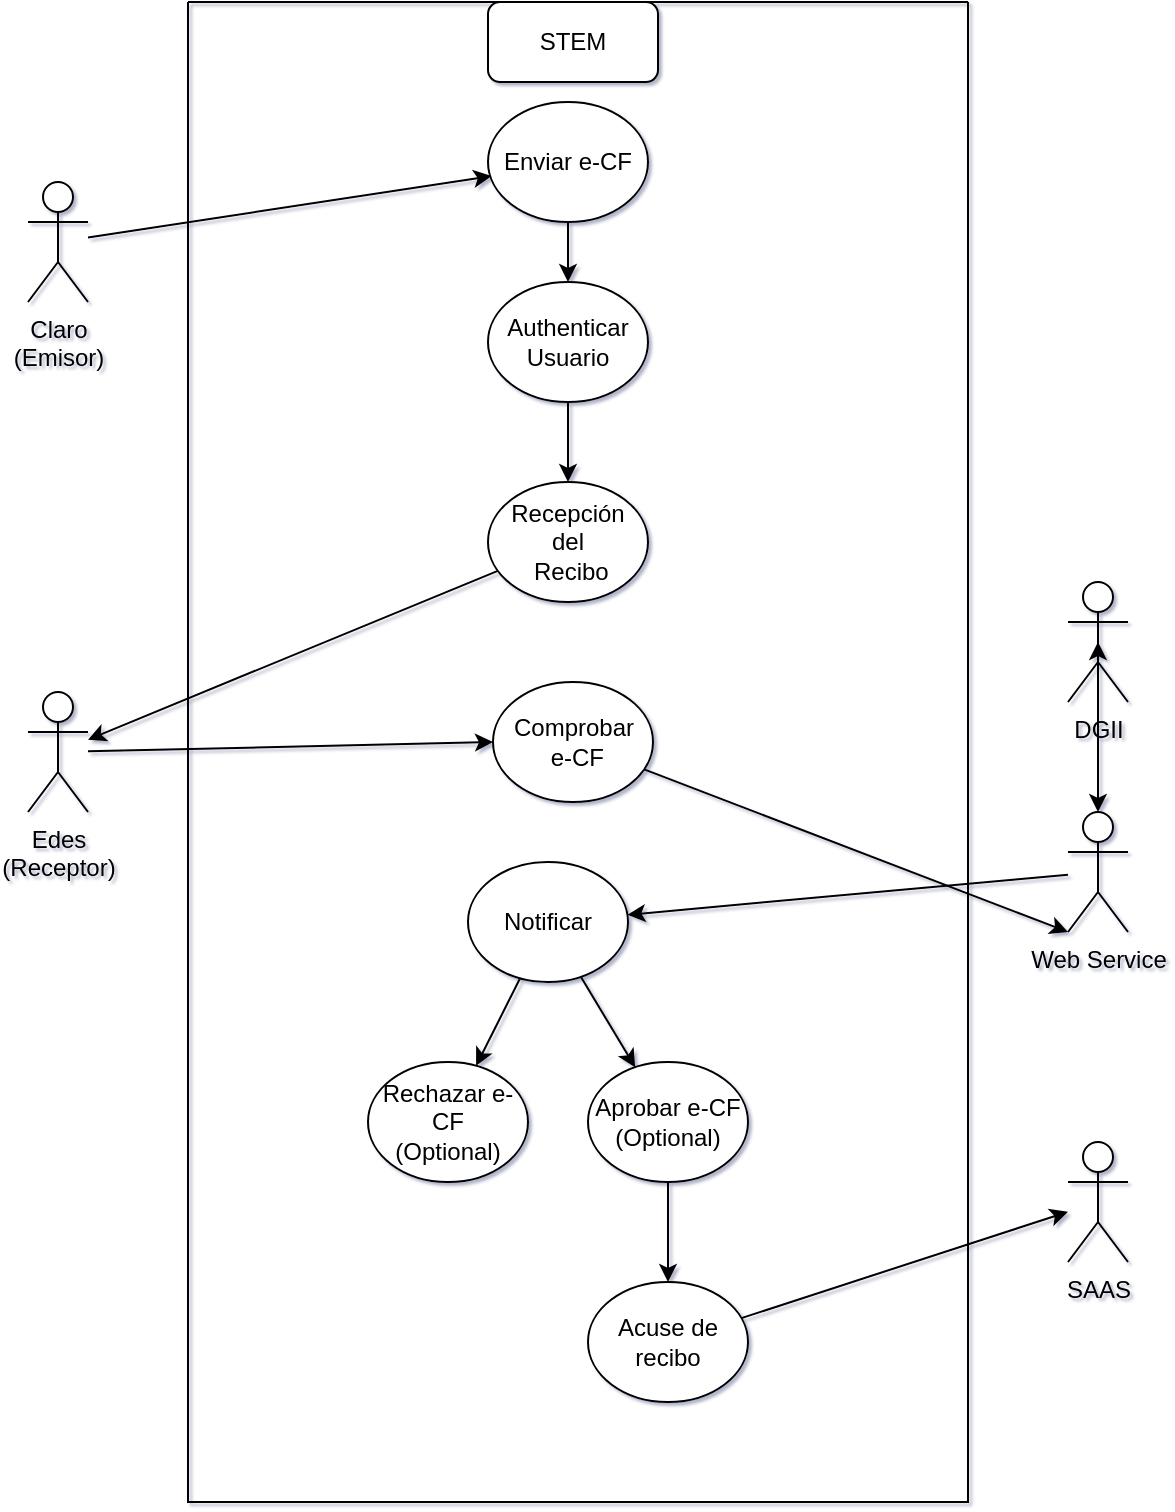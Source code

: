 <mxfile version="23.1.1" type="github">
  <diagram name="Page-1" id="IU6eEfdNdDW79UNWba-S">
    <mxGraphModel dx="1171" dy="699" grid="0" gridSize="10" guides="1" tooltips="1" connect="1" arrows="1" fold="1" page="1" pageScale="1" pageWidth="850" pageHeight="1100" background="none" math="0" shadow="1">
      <root>
        <mxCell id="0" />
        <mxCell id="1" parent="0" />
        <mxCell id="C390TdXr4XMtbFj3b1bT-2" value="Edes&lt;br&gt;(Receptor)" style="shape=umlActor;verticalLabelPosition=bottom;verticalAlign=top;html=1;outlineConnect=0;" vertex="1" parent="1">
          <mxGeometry x="120" y="345" width="30" height="60" as="geometry" />
        </mxCell>
        <mxCell id="C390TdXr4XMtbFj3b1bT-3" value="Claro&lt;br&gt;(Emisor)" style="shape=umlActor;verticalLabelPosition=bottom;verticalAlign=top;html=1;outlineConnect=0;" vertex="1" parent="1">
          <mxGeometry x="120" y="90" width="30" height="60" as="geometry" />
        </mxCell>
        <object label="Web Service&lt;br&gt;&lt;br&gt;" id="C390TdXr4XMtbFj3b1bT-15">
          <mxCell style="shape=umlActor;verticalLabelPosition=bottom;verticalAlign=top;html=1;outlineConnect=0;" vertex="1" parent="1">
            <mxGeometry x="640" y="405" width="30" height="60" as="geometry" />
          </mxCell>
        </object>
        <mxCell id="C390TdXr4XMtbFj3b1bT-22" value="" style="swimlane;startSize=0;" vertex="1" parent="1">
          <mxGeometry x="200" width="390" height="750" as="geometry">
            <mxRectangle x="320" y="150" width="50" height="40" as="alternateBounds" />
          </mxGeometry>
        </mxCell>
        <mxCell id="C390TdXr4XMtbFj3b1bT-19" value="STEM" style="rounded=1;whiteSpace=wrap;html=1;" vertex="1" parent="C390TdXr4XMtbFj3b1bT-22">
          <mxGeometry x="150" width="85" height="40" as="geometry" />
        </mxCell>
        <mxCell id="C390TdXr4XMtbFj3b1bT-18" value="Notificar" style="ellipse;whiteSpace=wrap;html=1;" vertex="1" parent="C390TdXr4XMtbFj3b1bT-22">
          <mxGeometry x="140" y="430" width="80" height="60" as="geometry" />
        </mxCell>
        <mxCell id="C390TdXr4XMtbFj3b1bT-34" style="edgeStyle=orthogonalEdgeStyle;rounded=0;orthogonalLoop=1;jettySize=auto;html=1;" edge="1" parent="C390TdXr4XMtbFj3b1bT-22" source="C390TdXr4XMtbFj3b1bT-6" target="C390TdXr4XMtbFj3b1bT-7">
          <mxGeometry relative="1" as="geometry" />
        </mxCell>
        <mxCell id="C390TdXr4XMtbFj3b1bT-6" value="Enviar e-CF" style="ellipse;whiteSpace=wrap;html=1;" vertex="1" parent="C390TdXr4XMtbFj3b1bT-22">
          <mxGeometry x="150" y="50" width="80" height="60" as="geometry" />
        </mxCell>
        <mxCell id="C390TdXr4XMtbFj3b1bT-61" style="edgeStyle=orthogonalEdgeStyle;rounded=0;orthogonalLoop=1;jettySize=auto;html=1;entryX=0.5;entryY=0;entryDx=0;entryDy=0;" edge="1" parent="C390TdXr4XMtbFj3b1bT-22" source="C390TdXr4XMtbFj3b1bT-14" target="C390TdXr4XMtbFj3b1bT-8">
          <mxGeometry relative="1" as="geometry" />
        </mxCell>
        <mxCell id="C390TdXr4XMtbFj3b1bT-14" value="Aprobar e-CF&lt;br&gt;(Optional)" style="ellipse;whiteSpace=wrap;html=1;" vertex="1" parent="C390TdXr4XMtbFj3b1bT-22">
          <mxGeometry x="200" y="530" width="80" height="60" as="geometry" />
        </mxCell>
        <mxCell id="C390TdXr4XMtbFj3b1bT-42" value="" style="edgeStyle=orthogonalEdgeStyle;rounded=0;orthogonalLoop=1;jettySize=auto;html=1;" edge="1" parent="C390TdXr4XMtbFj3b1bT-22" source="C390TdXr4XMtbFj3b1bT-7" target="C390TdXr4XMtbFj3b1bT-33">
          <mxGeometry relative="1" as="geometry" />
        </mxCell>
        <mxCell id="C390TdXr4XMtbFj3b1bT-7" value="Authenticar Usuario" style="ellipse;whiteSpace=wrap;html=1;" vertex="1" parent="C390TdXr4XMtbFj3b1bT-22">
          <mxGeometry x="150" y="140" width="80" height="60" as="geometry" />
        </mxCell>
        <mxCell id="C390TdXr4XMtbFj3b1bT-13" value="Rechazar e-CF&lt;br&gt;(Optional)" style="ellipse;whiteSpace=wrap;html=1;" vertex="1" parent="C390TdXr4XMtbFj3b1bT-22">
          <mxGeometry x="90" y="530" width="80" height="60" as="geometry" />
        </mxCell>
        <mxCell id="C390TdXr4XMtbFj3b1bT-8" value="Acuse de recibo" style="ellipse;whiteSpace=wrap;html=1;" vertex="1" parent="C390TdXr4XMtbFj3b1bT-22">
          <mxGeometry x="200" y="640" width="80" height="60" as="geometry" />
        </mxCell>
        <mxCell id="C390TdXr4XMtbFj3b1bT-33" value="Recepción&lt;br&gt;del&lt;br&gt;&amp;nbsp;Recibo" style="ellipse;whiteSpace=wrap;html=1;" vertex="1" parent="C390TdXr4XMtbFj3b1bT-22">
          <mxGeometry x="150" y="240" width="80" height="60" as="geometry" />
        </mxCell>
        <mxCell id="C390TdXr4XMtbFj3b1bT-39" value="Comprobar&lt;br&gt;&amp;nbsp;e-CF" style="ellipse;whiteSpace=wrap;html=1;" vertex="1" parent="C390TdXr4XMtbFj3b1bT-22">
          <mxGeometry x="152.5" y="340" width="80" height="60" as="geometry" />
        </mxCell>
        <mxCell id="C390TdXr4XMtbFj3b1bT-58" value="" style="endArrow=classic;html=1;rounded=0;" edge="1" parent="C390TdXr4XMtbFj3b1bT-22" source="C390TdXr4XMtbFj3b1bT-18" target="C390TdXr4XMtbFj3b1bT-14">
          <mxGeometry width="50" height="50" relative="1" as="geometry">
            <mxPoint x="200" y="590" as="sourcePoint" />
            <mxPoint x="250" y="540" as="targetPoint" />
          </mxGeometry>
        </mxCell>
        <mxCell id="C390TdXr4XMtbFj3b1bT-59" value="" style="endArrow=classic;html=1;rounded=0;" edge="1" parent="C390TdXr4XMtbFj3b1bT-22" source="C390TdXr4XMtbFj3b1bT-18" target="C390TdXr4XMtbFj3b1bT-13">
          <mxGeometry width="50" height="50" relative="1" as="geometry">
            <mxPoint x="200" y="590" as="sourcePoint" />
            <mxPoint x="250" y="540" as="targetPoint" />
          </mxGeometry>
        </mxCell>
        <object label="DGII&lt;br&gt;" id="C390TdXr4XMtbFj3b1bT-29">
          <mxCell style="shape=umlActor;verticalLabelPosition=bottom;verticalAlign=top;html=1;outlineConnect=0;" vertex="1" parent="1">
            <mxGeometry x="640" y="290" width="30" height="60" as="geometry" />
          </mxCell>
        </object>
        <object label="SAAS" id="C390TdXr4XMtbFj3b1bT-49">
          <mxCell style="shape=umlActor;verticalLabelPosition=bottom;verticalAlign=top;html=1;outlineConnect=0;" vertex="1" parent="1">
            <mxGeometry x="640" y="570" width="30" height="60" as="geometry" />
          </mxCell>
        </object>
        <mxCell id="C390TdXr4XMtbFj3b1bT-52" value="" style="endArrow=classic;html=1;rounded=0;entryX=0.022;entryY=0.617;entryDx=0;entryDy=0;entryPerimeter=0;" edge="1" parent="1" source="C390TdXr4XMtbFj3b1bT-3" target="C390TdXr4XMtbFj3b1bT-6">
          <mxGeometry width="50" height="50" relative="1" as="geometry">
            <mxPoint x="220" y="160" as="sourcePoint" />
            <mxPoint x="270" y="110" as="targetPoint" />
          </mxGeometry>
        </mxCell>
        <mxCell id="C390TdXr4XMtbFj3b1bT-53" value="" style="endArrow=classic;html=1;rounded=0;" edge="1" parent="1" source="C390TdXr4XMtbFj3b1bT-33" target="C390TdXr4XMtbFj3b1bT-2">
          <mxGeometry width="50" height="50" relative="1" as="geometry">
            <mxPoint x="150" y="272" as="sourcePoint" />
            <mxPoint x="347" y="288" as="targetPoint" />
          </mxGeometry>
        </mxCell>
        <mxCell id="C390TdXr4XMtbFj3b1bT-54" value="" style="endArrow=classic;html=1;rounded=0;entryX=0;entryY=0.5;entryDx=0;entryDy=0;" edge="1" parent="1" source="C390TdXr4XMtbFj3b1bT-2" target="C390TdXr4XMtbFj3b1bT-39">
          <mxGeometry width="50" height="50" relative="1" as="geometry">
            <mxPoint x="123" y="397" as="sourcePoint" />
            <mxPoint x="320" y="413" as="targetPoint" />
          </mxGeometry>
        </mxCell>
        <mxCell id="C390TdXr4XMtbFj3b1bT-55" value="" style="endArrow=classic;html=1;rounded=0;entryX=0;entryY=1;entryDx=0;entryDy=0;entryPerimeter=0;" edge="1" parent="1" source="C390TdXr4XMtbFj3b1bT-39" target="C390TdXr4XMtbFj3b1bT-15">
          <mxGeometry width="50" height="50" relative="1" as="geometry">
            <mxPoint x="400" y="520" as="sourcePoint" />
            <mxPoint x="450" y="470" as="targetPoint" />
          </mxGeometry>
        </mxCell>
        <mxCell id="C390TdXr4XMtbFj3b1bT-56" value="" style="endArrow=classic;startArrow=classic;html=1;rounded=0;entryX=0.5;entryY=0.5;entryDx=0;entryDy=0;entryPerimeter=0;" edge="1" parent="1" source="C390TdXr4XMtbFj3b1bT-15" target="C390TdXr4XMtbFj3b1bT-29">
          <mxGeometry width="50" height="50" relative="1" as="geometry">
            <mxPoint x="400" y="320" as="sourcePoint" />
            <mxPoint x="450" y="270" as="targetPoint" />
          </mxGeometry>
        </mxCell>
        <mxCell id="C390TdXr4XMtbFj3b1bT-57" value="" style="endArrow=classic;html=1;rounded=0;" edge="1" parent="1" source="C390TdXr4XMtbFj3b1bT-15" target="C390TdXr4XMtbFj3b1bT-18">
          <mxGeometry width="50" height="50" relative="1" as="geometry">
            <mxPoint x="400" y="520" as="sourcePoint" />
            <mxPoint x="450" y="470" as="targetPoint" />
          </mxGeometry>
        </mxCell>
        <mxCell id="C390TdXr4XMtbFj3b1bT-60" value="" style="endArrow=classic;html=1;rounded=0;" edge="1" parent="1" source="C390TdXr4XMtbFj3b1bT-8" target="C390TdXr4XMtbFj3b1bT-49">
          <mxGeometry width="50" height="50" relative="1" as="geometry">
            <mxPoint x="400" y="720" as="sourcePoint" />
            <mxPoint x="450" y="670" as="targetPoint" />
          </mxGeometry>
        </mxCell>
      </root>
    </mxGraphModel>
  </diagram>
</mxfile>
